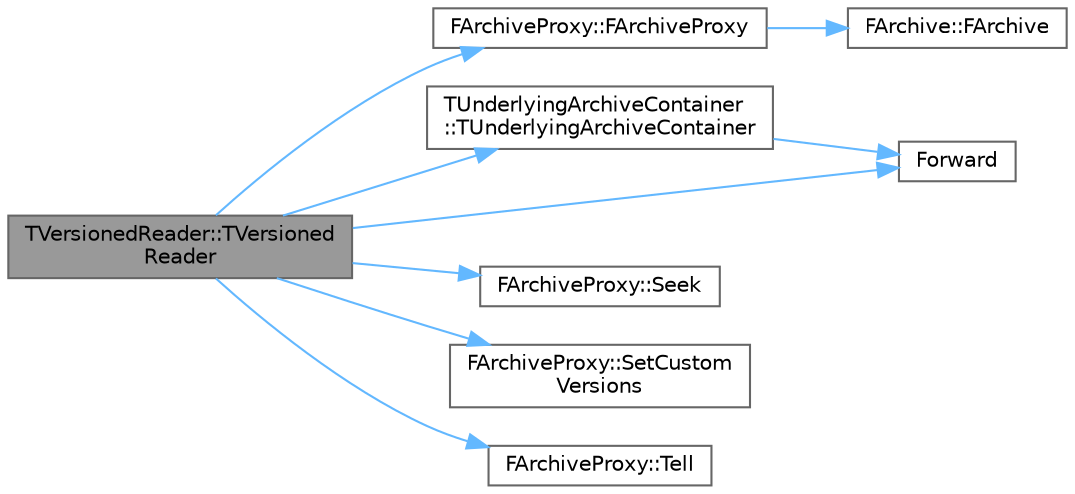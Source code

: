 digraph "TVersionedReader::TVersionedReader"
{
 // INTERACTIVE_SVG=YES
 // LATEX_PDF_SIZE
  bgcolor="transparent";
  edge [fontname=Helvetica,fontsize=10,labelfontname=Helvetica,labelfontsize=10];
  node [fontname=Helvetica,fontsize=10,shape=box,height=0.2,width=0.4];
  rankdir="LR";
  Node1 [id="Node000001",label="TVersionedReader::TVersioned\lReader",height=0.2,width=0.4,color="gray40", fillcolor="grey60", style="filled", fontcolor="black",tooltip=" "];
  Node1 -> Node2 [id="edge1_Node000001_Node000002",color="steelblue1",style="solid",tooltip=" "];
  Node2 [id="Node000002",label="FArchiveProxy::FArchiveProxy",height=0.2,width=0.4,color="grey40", fillcolor="white", style="filled",URL="$d7/db8/classFArchiveProxy.html#ae90e6af89e32315f0052d5d7d88f725c",tooltip="Creates and initializes a new instance of the archive proxy."];
  Node2 -> Node3 [id="edge2_Node000002_Node000003",color="steelblue1",style="solid",tooltip=" "];
  Node3 [id="Node000003",label="FArchive::FArchive",height=0.2,width=0.4,color="grey40", fillcolor="white", style="filled",URL="$d0/df8/classFArchive.html#ad36f53e50855130b981a47560e7ed48c",tooltip=" "];
  Node1 -> Node4 [id="edge3_Node000001_Node000004",color="steelblue1",style="solid",tooltip=" "];
  Node4 [id="Node000004",label="TUnderlyingArchiveContainer\l::TUnderlyingArchiveContainer",height=0.2,width=0.4,color="grey40", fillcolor="white", style="filled",URL="$de/dfe/structTUnderlyingArchiveContainer.html#a1c45a33f881ca73526a5fd144893a8e0",tooltip=" "];
  Node4 -> Node5 [id="edge4_Node000004_Node000005",color="steelblue1",style="solid",tooltip=" "];
  Node5 [id="Node000005",label="Forward",height=0.2,width=0.4,color="grey40", fillcolor="white", style="filled",URL="$d4/d24/UnrealTemplate_8h.html#a68f280c1d561a8899a1e9e3ea8405d00",tooltip="Forward will cast a reference to an rvalue reference."];
  Node1 -> Node5 [id="edge5_Node000001_Node000005",color="steelblue1",style="solid",tooltip=" "];
  Node1 -> Node6 [id="edge6_Node000001_Node000006",color="steelblue1",style="solid",tooltip=" "];
  Node6 [id="Node000006",label="FArchiveProxy::Seek",height=0.2,width=0.4,color="grey40", fillcolor="white", style="filled",URL="$d7/db8/classFArchiveProxy.html#a37f2dc4924c4687d6e6605e59be8a430",tooltip="Attempts to set the current offset into backing data storage, this will do nothing if there is no sto..."];
  Node1 -> Node7 [id="edge7_Node000001_Node000007",color="steelblue1",style="solid",tooltip=" "];
  Node7 [id="Node000007",label="FArchiveProxy::SetCustom\lVersions",height=0.2,width=0.4,color="grey40", fillcolor="white", style="filled",URL="$d7/db8/classFArchiveProxy.html#a154575e7f28b2cd2a6482f771a99223e",tooltip="Sets the custom version numbers for this archive."];
  Node1 -> Node8 [id="edge8_Node000001_Node000008",color="steelblue1",style="solid",tooltip=" "];
  Node8 [id="Node000008",label="FArchiveProxy::Tell",height=0.2,width=0.4,color="grey40", fillcolor="white", style="filled",URL="$d7/db8/classFArchiveProxy.html#ae932c8b32e4395b63ddacac8be95e37b",tooltip="Returns the current location within the backing data storage, which can possibly be passed to Seek la..."];
}
